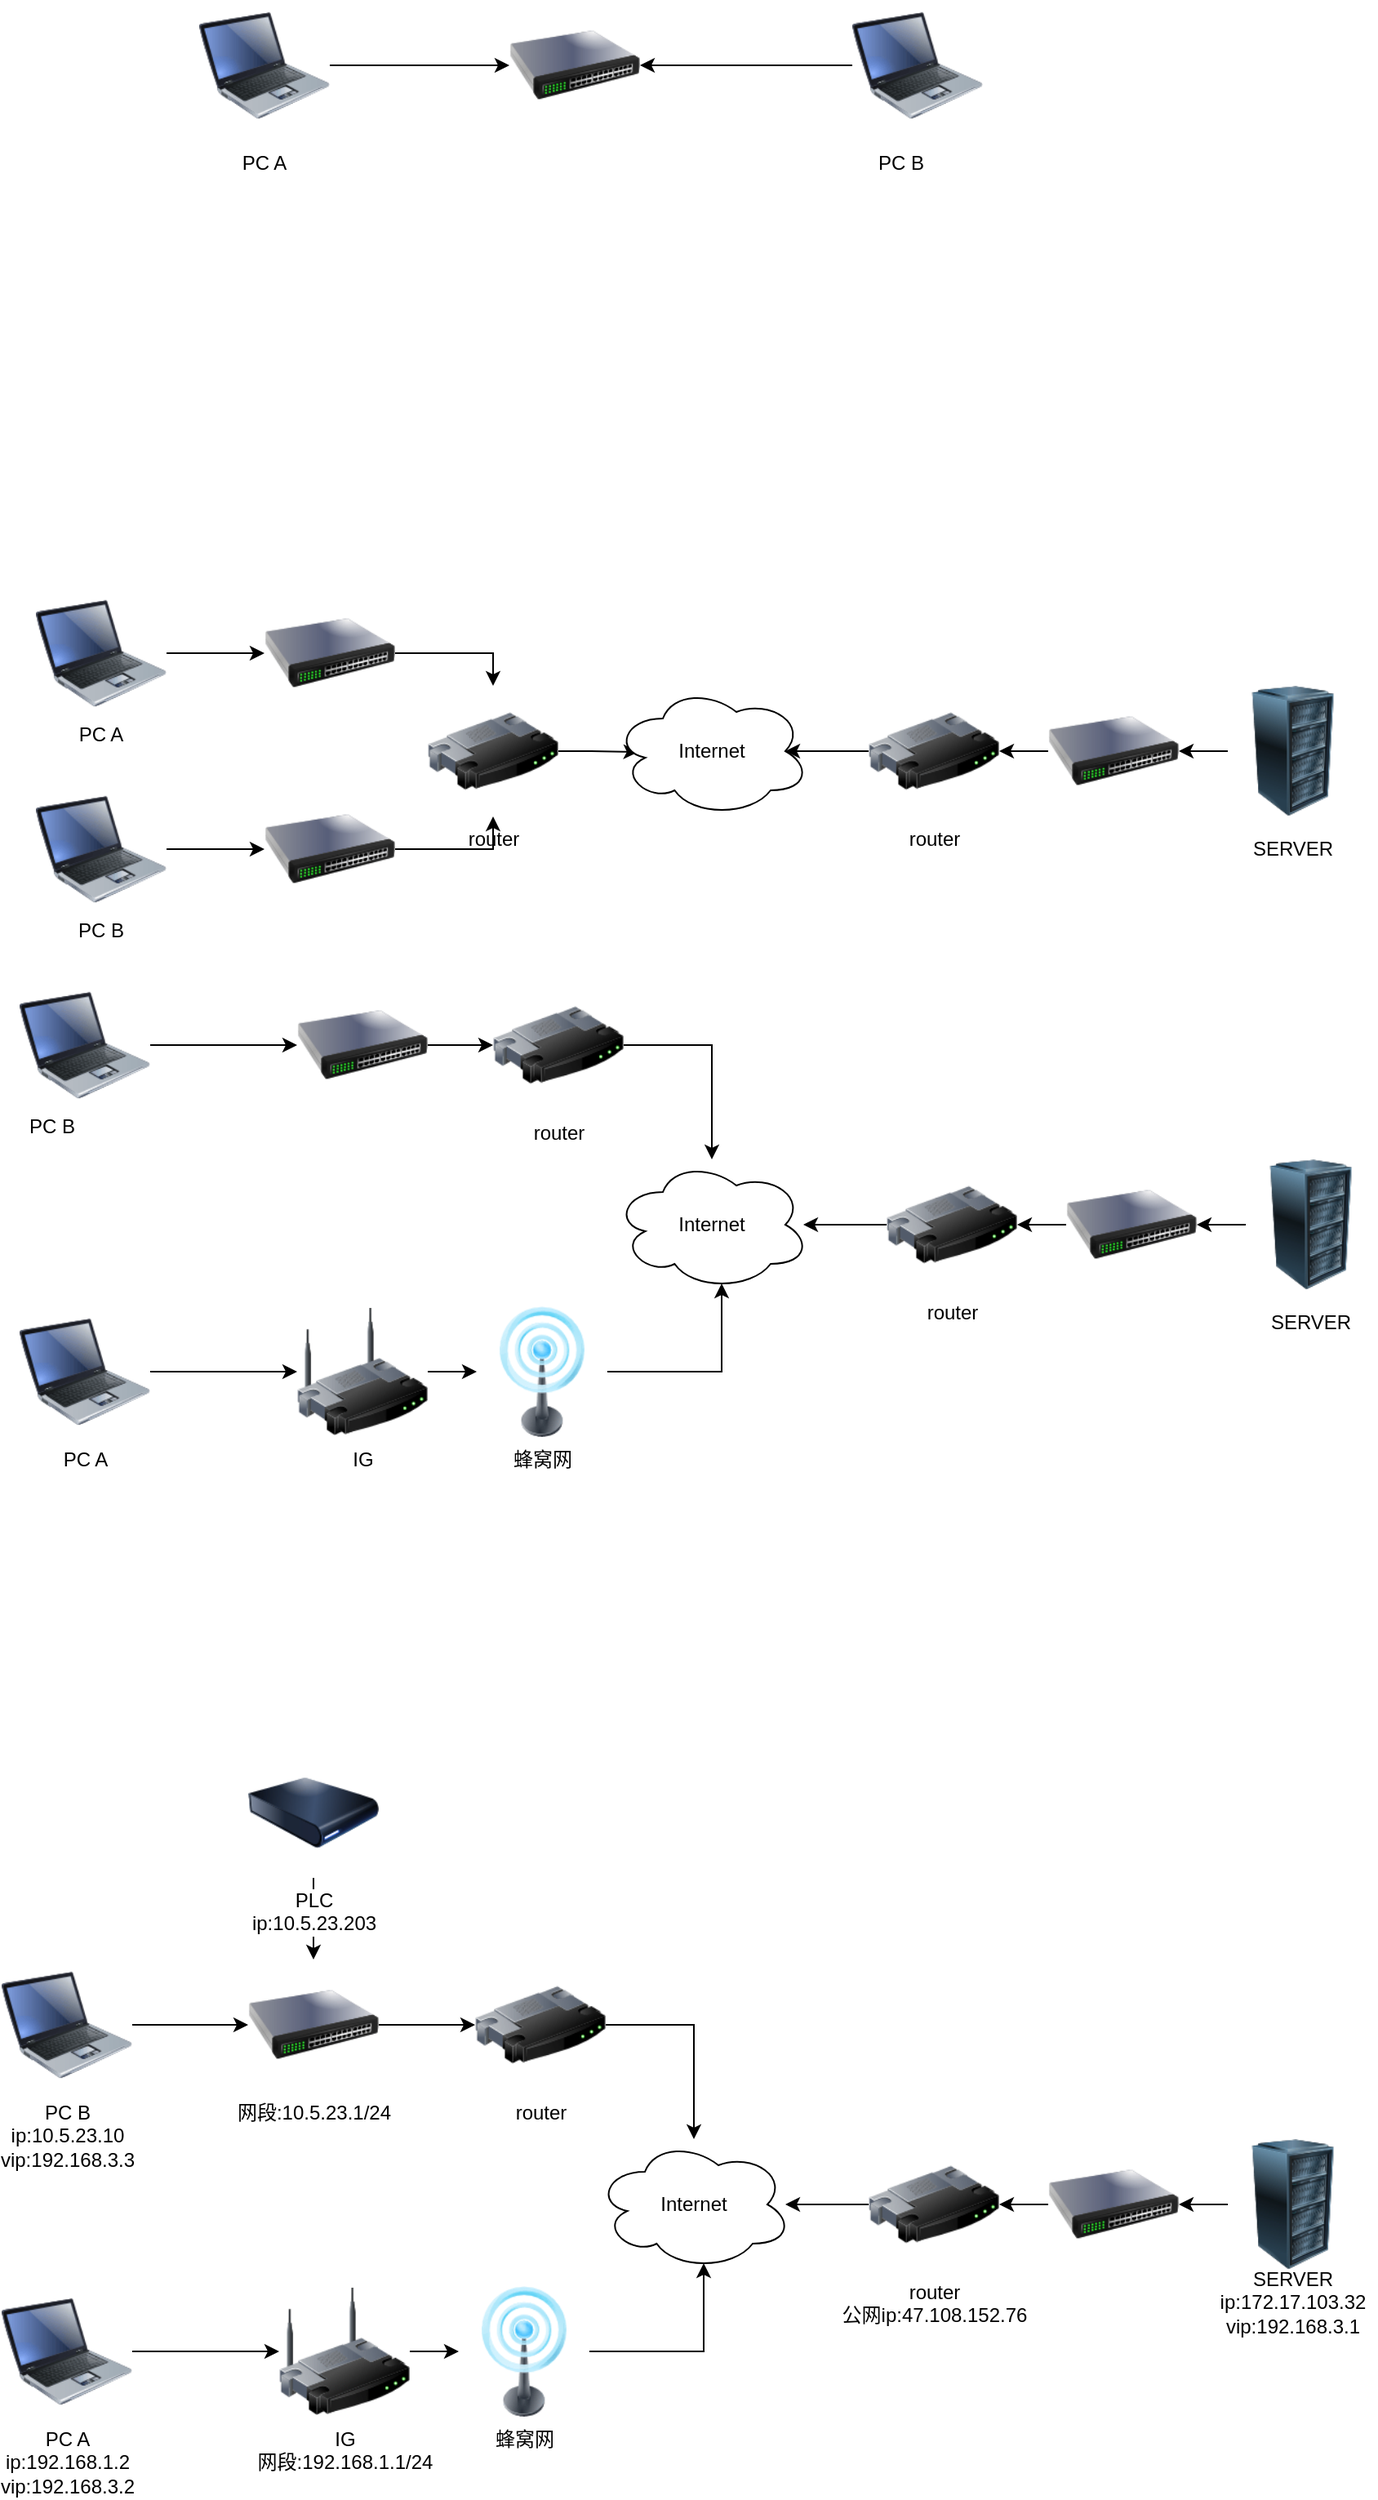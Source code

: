 <mxfile version="14.9.2" type="github">
  <diagram id="Cx-15JL2zKWaqFA2T4ne" name="Page-1">
    <mxGraphModel dx="2249" dy="762" grid="1" gridSize="10" guides="1" tooltips="1" connect="1" arrows="1" fold="1" page="1" pageScale="1" pageWidth="827" pageHeight="1169" math="0" shadow="0">
      <root>
        <mxCell id="0" />
        <mxCell id="1" parent="0" />
        <mxCell id="Rc-Sy5gbIiGkr07rkvQf-4" style="edgeStyle=orthogonalEdgeStyle;rounded=0;orthogonalLoop=1;jettySize=auto;html=1;" parent="1" source="Rc-Sy5gbIiGkr07rkvQf-1" target="Rc-Sy5gbIiGkr07rkvQf-2" edge="1">
          <mxGeometry relative="1" as="geometry" />
        </mxCell>
        <mxCell id="Rc-Sy5gbIiGkr07rkvQf-1" value="" style="image;html=1;image=img/lib/clip_art/computers/Laptop_128x128.png" parent="1" vertex="1">
          <mxGeometry x="100" y="330" width="80" height="80" as="geometry" />
        </mxCell>
        <mxCell id="Rc-Sy5gbIiGkr07rkvQf-2" value="" style="image;html=1;image=img/lib/clip_art/networking/Switch_128x128.png" parent="1" vertex="1">
          <mxGeometry x="290" y="330" width="80" height="80" as="geometry" />
        </mxCell>
        <mxCell id="Rc-Sy5gbIiGkr07rkvQf-5" style="edgeStyle=orthogonalEdgeStyle;rounded=0;orthogonalLoop=1;jettySize=auto;html=1;entryX=1;entryY=0.5;entryDx=0;entryDy=0;" parent="1" source="Rc-Sy5gbIiGkr07rkvQf-3" target="Rc-Sy5gbIiGkr07rkvQf-2" edge="1">
          <mxGeometry relative="1" as="geometry" />
        </mxCell>
        <mxCell id="Rc-Sy5gbIiGkr07rkvQf-3" value="" style="image;html=1;image=img/lib/clip_art/computers/Laptop_128x128.png" parent="1" vertex="1">
          <mxGeometry x="500" y="330" width="80" height="80" as="geometry" />
        </mxCell>
        <mxCell id="Rc-Sy5gbIiGkr07rkvQf-12" value="PC A" style="text;html=1;strokeColor=none;fillColor=none;align=center;verticalAlign=middle;whiteSpace=wrap;rounded=0;" parent="1" vertex="1">
          <mxGeometry x="120" y="420" width="40" height="20" as="geometry" />
        </mxCell>
        <mxCell id="Rc-Sy5gbIiGkr07rkvQf-13" value="PC B" style="text;html=1;strokeColor=none;fillColor=none;align=center;verticalAlign=middle;whiteSpace=wrap;rounded=0;" parent="1" vertex="1">
          <mxGeometry x="510" y="420" width="40" height="20" as="geometry" />
        </mxCell>
        <mxCell id="Wm1vTlOwnM-J17Qzts_6-1" style="edgeStyle=orthogonalEdgeStyle;rounded=0;orthogonalLoop=1;jettySize=auto;html=1;" parent="1" source="Rc-Sy5gbIiGkr07rkvQf-15" target="Rc-Sy5gbIiGkr07rkvQf-17" edge="1">
          <mxGeometry relative="1" as="geometry" />
        </mxCell>
        <mxCell id="Rc-Sy5gbIiGkr07rkvQf-15" value="" style="image;html=1;image=img/lib/clip_art/computers/Laptop_128x128.png" parent="1" vertex="1">
          <mxGeometry y="690" width="80" height="80" as="geometry" />
        </mxCell>
        <mxCell id="Wm1vTlOwnM-J17Qzts_6-4" style="edgeStyle=orthogonalEdgeStyle;rounded=0;orthogonalLoop=1;jettySize=auto;html=1;" parent="1" source="Rc-Sy5gbIiGkr07rkvQf-16" target="Wm1vTlOwnM-J17Qzts_6-2" edge="1">
          <mxGeometry relative="1" as="geometry" />
        </mxCell>
        <mxCell id="Rc-Sy5gbIiGkr07rkvQf-16" value="" style="image;html=1;image=img/lib/clip_art/computers/Laptop_128x128.png" parent="1" vertex="1">
          <mxGeometry y="810" width="80" height="80" as="geometry" />
        </mxCell>
        <mxCell id="Wm1vTlOwnM-J17Qzts_6-7" style="edgeStyle=orthogonalEdgeStyle;rounded=0;orthogonalLoop=1;jettySize=auto;html=1;entryX=0.5;entryY=0;entryDx=0;entryDy=0;" parent="1" source="Rc-Sy5gbIiGkr07rkvQf-17" target="Rc-Sy5gbIiGkr07rkvQf-18" edge="1">
          <mxGeometry relative="1" as="geometry" />
        </mxCell>
        <mxCell id="Rc-Sy5gbIiGkr07rkvQf-17" value="" style="image;html=1;image=img/lib/clip_art/networking/Switch_128x128.png" parent="1" vertex="1">
          <mxGeometry x="140" y="690" width="80" height="80" as="geometry" />
        </mxCell>
        <mxCell id="Rc-Sy5gbIiGkr07rkvQf-27" style="edgeStyle=orthogonalEdgeStyle;rounded=0;orthogonalLoop=1;jettySize=auto;html=1;entryX=0.124;entryY=0.507;entryDx=0;entryDy=0;entryPerimeter=0;" parent="1" source="Rc-Sy5gbIiGkr07rkvQf-18" target="Rc-Sy5gbIiGkr07rkvQf-25" edge="1">
          <mxGeometry relative="1" as="geometry" />
        </mxCell>
        <mxCell id="Rc-Sy5gbIiGkr07rkvQf-18" value="router" style="image;html=1;image=img/lib/clip_art/networking/Router_128x128.png" parent="1" vertex="1">
          <mxGeometry x="240" y="750" width="80" height="80" as="geometry" />
        </mxCell>
        <mxCell id="Rc-Sy5gbIiGkr07rkvQf-31" style="edgeStyle=orthogonalEdgeStyle;rounded=0;orthogonalLoop=1;jettySize=auto;html=1;" parent="1" source="Rc-Sy5gbIiGkr07rkvQf-19" target="Rc-Sy5gbIiGkr07rkvQf-29" edge="1">
          <mxGeometry relative="1" as="geometry" />
        </mxCell>
        <mxCell id="Rc-Sy5gbIiGkr07rkvQf-19" value="" style="image;html=1;image=img/lib/clip_art/computers/Server_Rack_128x128.png" parent="1" vertex="1">
          <mxGeometry x="730" y="750" width="80" height="80" as="geometry" />
        </mxCell>
        <mxCell id="Rc-Sy5gbIiGkr07rkvQf-25" value="Internet" style="ellipse;shape=cloud;whiteSpace=wrap;html=1;" parent="1" vertex="1">
          <mxGeometry x="354" y="750" width="120" height="80" as="geometry" />
        </mxCell>
        <mxCell id="Rc-Sy5gbIiGkr07rkvQf-32" style="edgeStyle=orthogonalEdgeStyle;rounded=0;orthogonalLoop=1;jettySize=auto;html=1;entryX=1;entryY=0.5;entryDx=0;entryDy=0;" parent="1" source="Rc-Sy5gbIiGkr07rkvQf-29" target="Rc-Sy5gbIiGkr07rkvQf-30" edge="1">
          <mxGeometry relative="1" as="geometry" />
        </mxCell>
        <mxCell id="Rc-Sy5gbIiGkr07rkvQf-29" value="" style="image;html=1;image=img/lib/clip_art/networking/Switch_128x128.png" parent="1" vertex="1">
          <mxGeometry x="620" y="750" width="80" height="80" as="geometry" />
        </mxCell>
        <mxCell id="Rc-Sy5gbIiGkr07rkvQf-33" style="edgeStyle=orthogonalEdgeStyle;rounded=0;orthogonalLoop=1;jettySize=auto;html=1;entryX=0.875;entryY=0.5;entryDx=0;entryDy=0;entryPerimeter=0;" parent="1" source="Rc-Sy5gbIiGkr07rkvQf-30" target="Rc-Sy5gbIiGkr07rkvQf-25" edge="1">
          <mxGeometry relative="1" as="geometry" />
        </mxCell>
        <mxCell id="Rc-Sy5gbIiGkr07rkvQf-30" value="router" style="image;html=1;image=img/lib/clip_art/networking/Router_128x128.png" parent="1" vertex="1">
          <mxGeometry x="510" y="750" width="80" height="80" as="geometry" />
        </mxCell>
        <mxCell id="Rc-Sy5gbIiGkr07rkvQf-34" value="PC A" style="text;html=1;strokeColor=none;fillColor=none;align=center;verticalAlign=middle;whiteSpace=wrap;rounded=0;" parent="1" vertex="1">
          <mxGeometry x="20" y="770" width="40" height="20" as="geometry" />
        </mxCell>
        <mxCell id="Rc-Sy5gbIiGkr07rkvQf-35" value="PC B" style="text;html=1;strokeColor=none;fillColor=none;align=center;verticalAlign=middle;whiteSpace=wrap;rounded=0;" parent="1" vertex="1">
          <mxGeometry x="20" y="890" width="40" height="20" as="geometry" />
        </mxCell>
        <mxCell id="Rc-Sy5gbIiGkr07rkvQf-36" value="SERVER" style="text;html=1;strokeColor=none;fillColor=none;align=center;verticalAlign=middle;whiteSpace=wrap;rounded=0;" parent="1" vertex="1">
          <mxGeometry x="750" y="840" width="40" height="20" as="geometry" />
        </mxCell>
        <mxCell id="Wm1vTlOwnM-J17Qzts_6-6" style="edgeStyle=orthogonalEdgeStyle;rounded=0;orthogonalLoop=1;jettySize=auto;html=1;entryX=0.5;entryY=1;entryDx=0;entryDy=0;" parent="1" source="Wm1vTlOwnM-J17Qzts_6-2" target="Rc-Sy5gbIiGkr07rkvQf-18" edge="1">
          <mxGeometry relative="1" as="geometry" />
        </mxCell>
        <mxCell id="Wm1vTlOwnM-J17Qzts_6-2" value="" style="image;html=1;image=img/lib/clip_art/networking/Switch_128x128.png" parent="1" vertex="1">
          <mxGeometry x="140" y="810" width="80" height="80" as="geometry" />
        </mxCell>
        <mxCell id="Wm1vTlOwnM-J17Qzts_6-10" style="edgeStyle=orthogonalEdgeStyle;rounded=0;orthogonalLoop=1;jettySize=auto;html=1;" parent="1" source="Wm1vTlOwnM-J17Qzts_6-11" target="Wm1vTlOwnM-J17Qzts_6-15" edge="1">
          <mxGeometry relative="1" as="geometry" />
        </mxCell>
        <mxCell id="Wm1vTlOwnM-J17Qzts_6-11" value="" style="image;html=1;image=img/lib/clip_art/computers/Laptop_128x128.png" parent="1" vertex="1">
          <mxGeometry x="-10" y="930" width="80" height="80" as="geometry" />
        </mxCell>
        <mxCell id="Wm1vTlOwnM-J17Qzts_6-31" style="edgeStyle=orthogonalEdgeStyle;rounded=0;orthogonalLoop=1;jettySize=auto;html=1;" parent="1" source="Wm1vTlOwnM-J17Qzts_6-13" target="Wm1vTlOwnM-J17Qzts_6-30" edge="1">
          <mxGeometry relative="1" as="geometry" />
        </mxCell>
        <mxCell id="Wm1vTlOwnM-J17Qzts_6-13" value="PC A" style="image;html=1;image=img/lib/clip_art/computers/Laptop_128x128.png" parent="1" vertex="1">
          <mxGeometry x="-10" y="1130" width="80" height="80" as="geometry" />
        </mxCell>
        <mxCell id="Wm1vTlOwnM-J17Qzts_6-32" style="edgeStyle=orthogonalEdgeStyle;rounded=0;orthogonalLoop=1;jettySize=auto;html=1;" parent="1" source="Wm1vTlOwnM-J17Qzts_6-15" target="Wm1vTlOwnM-J17Qzts_6-17" edge="1">
          <mxGeometry relative="1" as="geometry" />
        </mxCell>
        <mxCell id="Wm1vTlOwnM-J17Qzts_6-15" value="" style="image;html=1;image=img/lib/clip_art/networking/Switch_128x128.png" parent="1" vertex="1">
          <mxGeometry x="160" y="930" width="80" height="80" as="geometry" />
        </mxCell>
        <mxCell id="Wm1vTlOwnM-J17Qzts_6-35" style="edgeStyle=orthogonalEdgeStyle;rounded=0;orthogonalLoop=1;jettySize=auto;html=1;exitX=1;exitY=0.5;exitDx=0;exitDy=0;" parent="1" source="Wm1vTlOwnM-J17Qzts_6-17" target="Wm1vTlOwnM-J17Qzts_6-20" edge="1">
          <mxGeometry relative="1" as="geometry" />
        </mxCell>
        <mxCell id="Wm1vTlOwnM-J17Qzts_6-17" value="router" style="image;html=1;image=img/lib/clip_art/networking/Router_128x128.png" parent="1" vertex="1">
          <mxGeometry x="280" y="930" width="80" height="80" as="geometry" />
        </mxCell>
        <mxCell id="Wm1vTlOwnM-J17Qzts_6-18" style="edgeStyle=orthogonalEdgeStyle;rounded=0;orthogonalLoop=1;jettySize=auto;html=1;" parent="1" source="Wm1vTlOwnM-J17Qzts_6-19" target="Wm1vTlOwnM-J17Qzts_6-22" edge="1">
          <mxGeometry relative="1" as="geometry" />
        </mxCell>
        <mxCell id="Wm1vTlOwnM-J17Qzts_6-19" value="" style="image;html=1;image=img/lib/clip_art/computers/Server_Rack_128x128.png" parent="1" vertex="1">
          <mxGeometry x="741" y="1040" width="80" height="80" as="geometry" />
        </mxCell>
        <mxCell id="Wm1vTlOwnM-J17Qzts_6-20" value="Internet" style="ellipse;shape=cloud;whiteSpace=wrap;html=1;" parent="1" vertex="1">
          <mxGeometry x="354" y="1040" width="120" height="80" as="geometry" />
        </mxCell>
        <mxCell id="Wm1vTlOwnM-J17Qzts_6-21" style="edgeStyle=orthogonalEdgeStyle;rounded=0;orthogonalLoop=1;jettySize=auto;html=1;entryX=1;entryY=0.5;entryDx=0;entryDy=0;" parent="1" source="Wm1vTlOwnM-J17Qzts_6-22" target="Wm1vTlOwnM-J17Qzts_6-24" edge="1">
          <mxGeometry relative="1" as="geometry" />
        </mxCell>
        <mxCell id="Wm1vTlOwnM-J17Qzts_6-22" value="" style="image;html=1;image=img/lib/clip_art/networking/Switch_128x128.png" parent="1" vertex="1">
          <mxGeometry x="631" y="1040" width="80" height="80" as="geometry" />
        </mxCell>
        <mxCell id="Wm1vTlOwnM-J17Qzts_6-23" style="edgeStyle=orthogonalEdgeStyle;rounded=0;orthogonalLoop=1;jettySize=auto;html=1;entryX=0.875;entryY=0.5;entryDx=0;entryDy=0;entryPerimeter=0;" parent="1" source="Wm1vTlOwnM-J17Qzts_6-24" edge="1">
          <mxGeometry relative="1" as="geometry">
            <mxPoint x="470" y="1080" as="targetPoint" />
          </mxGeometry>
        </mxCell>
        <mxCell id="Wm1vTlOwnM-J17Qzts_6-24" value="router" style="image;html=1;image=img/lib/clip_art/networking/Router_128x128.png" parent="1" vertex="1">
          <mxGeometry x="521" y="1040" width="80" height="80" as="geometry" />
        </mxCell>
        <mxCell id="Wm1vTlOwnM-J17Qzts_6-25" value="PC B" style="text;html=1;strokeColor=none;fillColor=none;align=center;verticalAlign=middle;whiteSpace=wrap;rounded=0;" parent="1" vertex="1">
          <mxGeometry x="-10" y="1010" width="40" height="20" as="geometry" />
        </mxCell>
        <mxCell id="Wm1vTlOwnM-J17Qzts_6-27" value="SERVER" style="text;html=1;strokeColor=none;fillColor=none;align=center;verticalAlign=middle;whiteSpace=wrap;rounded=0;" parent="1" vertex="1">
          <mxGeometry x="761" y="1130" width="40" height="20" as="geometry" />
        </mxCell>
        <mxCell id="Wm1vTlOwnM-J17Qzts_6-38" style="edgeStyle=orthogonalEdgeStyle;rounded=0;orthogonalLoop=1;jettySize=auto;html=1;" parent="1" source="Wm1vTlOwnM-J17Qzts_6-30" target="Wm1vTlOwnM-J17Qzts_6-36" edge="1">
          <mxGeometry relative="1" as="geometry" />
        </mxCell>
        <mxCell id="Wm1vTlOwnM-J17Qzts_6-30" value="IG" style="image;html=1;image=img/lib/clip_art/networking/Wireless_Router_128x128.png" parent="1" vertex="1">
          <mxGeometry x="160" y="1130" width="80" height="80" as="geometry" />
        </mxCell>
        <mxCell id="Wm1vTlOwnM-J17Qzts_6-37" style="edgeStyle=orthogonalEdgeStyle;rounded=0;orthogonalLoop=1;jettySize=auto;html=1;entryX=0.55;entryY=0.95;entryDx=0;entryDy=0;entryPerimeter=0;" parent="1" source="Wm1vTlOwnM-J17Qzts_6-36" target="Wm1vTlOwnM-J17Qzts_6-20" edge="1">
          <mxGeometry relative="1" as="geometry">
            <mxPoint x="420" y="1130" as="targetPoint" />
          </mxGeometry>
        </mxCell>
        <mxCell id="Wm1vTlOwnM-J17Qzts_6-36" value="蜂窝网" style="image;html=1;image=img/lib/clip_art/telecommunication/Signal_tower_on_128x128.png" parent="1" vertex="1">
          <mxGeometry x="270" y="1130" width="80" height="80" as="geometry" />
        </mxCell>
        <mxCell id="Ny7dMvtGeQPWkQZPzQxJ-1" style="edgeStyle=orthogonalEdgeStyle;rounded=0;orthogonalLoop=1;jettySize=auto;html=1;" parent="1" source="Ny7dMvtGeQPWkQZPzQxJ-2" target="Ny7dMvtGeQPWkQZPzQxJ-6" edge="1">
          <mxGeometry relative="1" as="geometry" />
        </mxCell>
        <mxCell id="Ny7dMvtGeQPWkQZPzQxJ-2" value="PC B&lt;br&gt;ip:10.5.23.10&lt;br&gt;vip:192.168.3.3" style="image;html=1;image=img/lib/clip_art/computers/Laptop_128x128.png" parent="1" vertex="1">
          <mxGeometry x="-21" y="1530" width="80" height="80" as="geometry" />
        </mxCell>
        <mxCell id="Ny7dMvtGeQPWkQZPzQxJ-3" style="edgeStyle=orthogonalEdgeStyle;rounded=0;orthogonalLoop=1;jettySize=auto;html=1;" parent="1" source="Ny7dMvtGeQPWkQZPzQxJ-4" target="Ny7dMvtGeQPWkQZPzQxJ-19" edge="1">
          <mxGeometry relative="1" as="geometry" />
        </mxCell>
        <mxCell id="Ny7dMvtGeQPWkQZPzQxJ-4" value="PC A&lt;br&gt;ip:192.168.1.2&lt;br&gt;vip:192.168.3.2" style="image;html=1;image=img/lib/clip_art/computers/Laptop_128x128.png" parent="1" vertex="1">
          <mxGeometry x="-21" y="1730" width="80" height="80" as="geometry" />
        </mxCell>
        <mxCell id="Ny7dMvtGeQPWkQZPzQxJ-5" style="edgeStyle=orthogonalEdgeStyle;rounded=0;orthogonalLoop=1;jettySize=auto;html=1;" parent="1" source="Ny7dMvtGeQPWkQZPzQxJ-6" target="Ny7dMvtGeQPWkQZPzQxJ-8" edge="1">
          <mxGeometry relative="1" as="geometry" />
        </mxCell>
        <mxCell id="Ny7dMvtGeQPWkQZPzQxJ-6" value="网段:10.5.23.1/24" style="image;html=1;image=img/lib/clip_art/networking/Switch_128x128.png" parent="1" vertex="1">
          <mxGeometry x="130" y="1530" width="80" height="80" as="geometry" />
        </mxCell>
        <mxCell id="Ny7dMvtGeQPWkQZPzQxJ-7" style="edgeStyle=orthogonalEdgeStyle;rounded=0;orthogonalLoop=1;jettySize=auto;html=1;exitX=1;exitY=0.5;exitDx=0;exitDy=0;" parent="1" source="Ny7dMvtGeQPWkQZPzQxJ-8" target="Ny7dMvtGeQPWkQZPzQxJ-11" edge="1">
          <mxGeometry relative="1" as="geometry" />
        </mxCell>
        <mxCell id="Ny7dMvtGeQPWkQZPzQxJ-8" value="router" style="image;html=1;image=img/lib/clip_art/networking/Router_128x128.png" parent="1" vertex="1">
          <mxGeometry x="269" y="1530" width="80" height="80" as="geometry" />
        </mxCell>
        <mxCell id="Ny7dMvtGeQPWkQZPzQxJ-9" style="edgeStyle=orthogonalEdgeStyle;rounded=0;orthogonalLoop=1;jettySize=auto;html=1;" parent="1" source="Ny7dMvtGeQPWkQZPzQxJ-10" target="Ny7dMvtGeQPWkQZPzQxJ-13" edge="1">
          <mxGeometry relative="1" as="geometry" />
        </mxCell>
        <mxCell id="Ny7dMvtGeQPWkQZPzQxJ-10" value="" style="image;html=1;image=img/lib/clip_art/computers/Server_Rack_128x128.png" parent="1" vertex="1">
          <mxGeometry x="730" y="1640" width="80" height="80" as="geometry" />
        </mxCell>
        <mxCell id="Ny7dMvtGeQPWkQZPzQxJ-11" value="Internet" style="ellipse;shape=cloud;whiteSpace=wrap;html=1;" parent="1" vertex="1">
          <mxGeometry x="343" y="1640" width="120" height="80" as="geometry" />
        </mxCell>
        <mxCell id="Ny7dMvtGeQPWkQZPzQxJ-12" style="edgeStyle=orthogonalEdgeStyle;rounded=0;orthogonalLoop=1;jettySize=auto;html=1;entryX=1;entryY=0.5;entryDx=0;entryDy=0;" parent="1" source="Ny7dMvtGeQPWkQZPzQxJ-13" target="Ny7dMvtGeQPWkQZPzQxJ-15" edge="1">
          <mxGeometry relative="1" as="geometry" />
        </mxCell>
        <mxCell id="Ny7dMvtGeQPWkQZPzQxJ-13" value="" style="image;html=1;image=img/lib/clip_art/networking/Switch_128x128.png" parent="1" vertex="1">
          <mxGeometry x="620" y="1640" width="80" height="80" as="geometry" />
        </mxCell>
        <mxCell id="Ny7dMvtGeQPWkQZPzQxJ-14" style="edgeStyle=orthogonalEdgeStyle;rounded=0;orthogonalLoop=1;jettySize=auto;html=1;entryX=0.875;entryY=0.5;entryDx=0;entryDy=0;entryPerimeter=0;" parent="1" source="Ny7dMvtGeQPWkQZPzQxJ-15" edge="1">
          <mxGeometry relative="1" as="geometry">
            <mxPoint x="459" y="1680" as="targetPoint" />
          </mxGeometry>
        </mxCell>
        <mxCell id="Ny7dMvtGeQPWkQZPzQxJ-15" value="router&lt;br&gt;公网ip:47.108.152.76" style="image;html=1;image=img/lib/clip_art/networking/Router_128x128.png" parent="1" vertex="1">
          <mxGeometry x="510" y="1640" width="80" height="80" as="geometry" />
        </mxCell>
        <mxCell id="Ny7dMvtGeQPWkQZPzQxJ-17" value="SERVER&lt;br&gt;ip:172.17.103.32&lt;br&gt;vip:192.168.3.1" style="text;html=1;strokeColor=none;fillColor=none;align=center;verticalAlign=middle;whiteSpace=wrap;rounded=0;" parent="1" vertex="1">
          <mxGeometry x="750" y="1730" width="40" height="20" as="geometry" />
        </mxCell>
        <mxCell id="Ny7dMvtGeQPWkQZPzQxJ-18" style="edgeStyle=orthogonalEdgeStyle;rounded=0;orthogonalLoop=1;jettySize=auto;html=1;" parent="1" source="Ny7dMvtGeQPWkQZPzQxJ-19" target="Ny7dMvtGeQPWkQZPzQxJ-21" edge="1">
          <mxGeometry relative="1" as="geometry" />
        </mxCell>
        <mxCell id="Ny7dMvtGeQPWkQZPzQxJ-19" value="IG&lt;br&gt;网段:192.168.1.1/24" style="image;html=1;image=img/lib/clip_art/networking/Wireless_Router_128x128.png" parent="1" vertex="1">
          <mxGeometry x="149" y="1730" width="80" height="80" as="geometry" />
        </mxCell>
        <mxCell id="Ny7dMvtGeQPWkQZPzQxJ-20" style="edgeStyle=orthogonalEdgeStyle;rounded=0;orthogonalLoop=1;jettySize=auto;html=1;entryX=0.55;entryY=0.95;entryDx=0;entryDy=0;entryPerimeter=0;" parent="1" source="Ny7dMvtGeQPWkQZPzQxJ-21" target="Ny7dMvtGeQPWkQZPzQxJ-11" edge="1">
          <mxGeometry relative="1" as="geometry">
            <mxPoint x="409" y="1730" as="targetPoint" />
          </mxGeometry>
        </mxCell>
        <mxCell id="Ny7dMvtGeQPWkQZPzQxJ-21" value="蜂窝网" style="image;html=1;image=img/lib/clip_art/telecommunication/Signal_tower_on_128x128.png" parent="1" vertex="1">
          <mxGeometry x="259" y="1730" width="80" height="80" as="geometry" />
        </mxCell>
        <mxCell id="FZq1S9gkZBz427w11xCF-2" style="edgeStyle=orthogonalEdgeStyle;rounded=0;orthogonalLoop=1;jettySize=auto;html=1;" edge="1" parent="1" source="FZq1S9gkZBz427w11xCF-1" target="Ny7dMvtGeQPWkQZPzQxJ-6">
          <mxGeometry relative="1" as="geometry" />
        </mxCell>
        <mxCell id="FZq1S9gkZBz427w11xCF-1" value="PLC&lt;br&gt;ip:10.5.23.203" style="image;html=1;image=img/lib/clip_art/computers/Harddrive_128x128.png" vertex="1" parent="1">
          <mxGeometry x="130" y="1400" width="80" height="80" as="geometry" />
        </mxCell>
      </root>
    </mxGraphModel>
  </diagram>
</mxfile>
